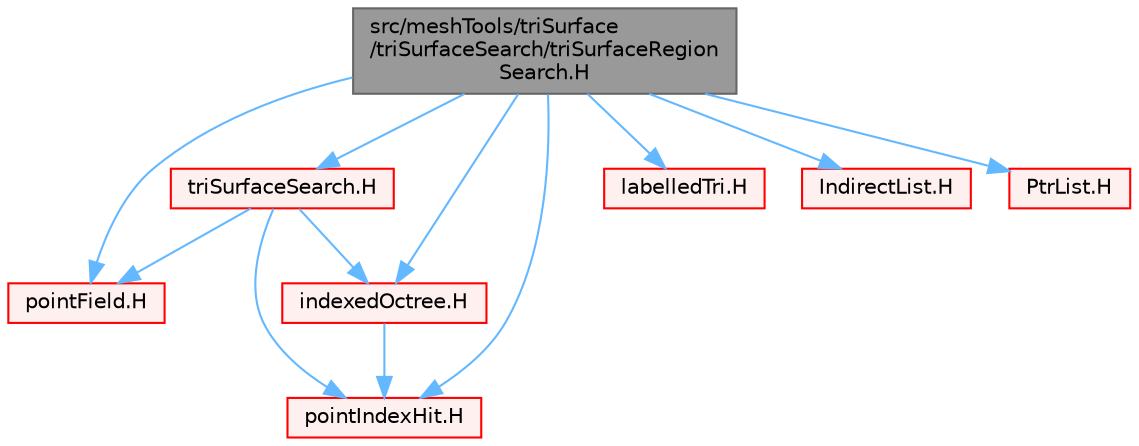 digraph "src/meshTools/triSurface/triSurfaceSearch/triSurfaceRegionSearch.H"
{
 // LATEX_PDF_SIZE
  bgcolor="transparent";
  edge [fontname=Helvetica,fontsize=10,labelfontname=Helvetica,labelfontsize=10];
  node [fontname=Helvetica,fontsize=10,shape=box,height=0.2,width=0.4];
  Node1 [id="Node000001",label="src/meshTools/triSurface\l/triSurfaceSearch/triSurfaceRegion\lSearch.H",height=0.2,width=0.4,color="gray40", fillcolor="grey60", style="filled", fontcolor="black",tooltip=" "];
  Node1 -> Node2 [id="edge1_Node000001_Node000002",color="steelblue1",style="solid",tooltip=" "];
  Node2 [id="Node000002",label="pointField.H",height=0.2,width=0.4,color="red", fillcolor="#FFF0F0", style="filled",URL="$pointField_8H.html",tooltip=" "];
  Node1 -> Node193 [id="edge2_Node000001_Node000193",color="steelblue1",style="solid",tooltip=" "];
  Node193 [id="Node000193",label="pointIndexHit.H",height=0.2,width=0.4,color="red", fillcolor="#FFF0F0", style="filled",URL="$pointIndexHit_8H.html",tooltip=" "];
  Node1 -> Node195 [id="edge3_Node000001_Node000195",color="steelblue1",style="solid",tooltip=" "];
  Node195 [id="Node000195",label="triSurfaceSearch.H",height=0.2,width=0.4,color="red", fillcolor="#FFF0F0", style="filled",URL="$triSurfaceSearch_8H.html",tooltip=" "];
  Node195 -> Node2 [id="edge4_Node000195_Node000002",color="steelblue1",style="solid",tooltip=" "];
  Node195 -> Node193 [id="edge5_Node000195_Node000193",color="steelblue1",style="solid",tooltip=" "];
  Node195 -> Node197 [id="edge6_Node000195_Node000197",color="steelblue1",style="solid",tooltip=" "];
  Node197 [id="Node000197",label="indexedOctree.H",height=0.2,width=0.4,color="red", fillcolor="#FFF0F0", style="filled",URL="$indexedOctree_8H.html",tooltip=" "];
  Node197 -> Node193 [id="edge7_Node000197_Node000193",color="steelblue1",style="solid",tooltip=" "];
  Node1 -> Node242 [id="edge8_Node000001_Node000242",color="steelblue1",style="solid",tooltip=" "];
  Node242 [id="Node000242",label="labelledTri.H",height=0.2,width=0.4,color="red", fillcolor="#FFF0F0", style="filled",URL="$labelledTri_8H.html",tooltip=" "];
  Node1 -> Node148 [id="edge9_Node000001_Node000148",color="steelblue1",style="solid",tooltip=" "];
  Node148 [id="Node000148",label="IndirectList.H",height=0.2,width=0.4,color="red", fillcolor="#FFF0F0", style="filled",URL="$IndirectList_8H.html",tooltip=" "];
  Node1 -> Node258 [id="edge10_Node000001_Node000258",color="steelblue1",style="solid",tooltip=" "];
  Node258 [id="Node000258",label="PtrList.H",height=0.2,width=0.4,color="red", fillcolor="#FFF0F0", style="filled",URL="$PtrList_8H.html",tooltip=" "];
  Node1 -> Node197 [id="edge11_Node000001_Node000197",color="steelblue1",style="solid",tooltip=" "];
}
